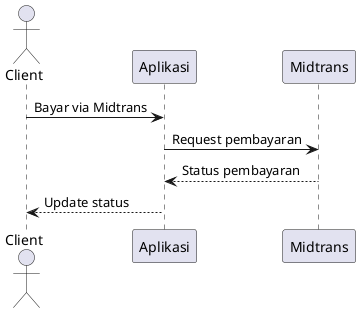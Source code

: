 @startuml
actor Client
participant Aplikasi
participant Midtrans

Client -> Aplikasi: Bayar via Midtrans
Aplikasi -> Midtrans: Request pembayaran
Midtrans --> Aplikasi: Status pembayaran
Aplikasi --> Client: Update status
@enduml